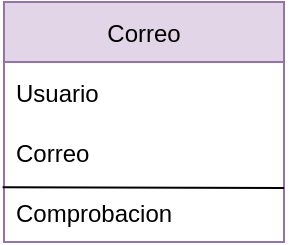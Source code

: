 <mxfile>
    <diagram id="u6xJCvLTN1cw8_Pvf2QA" name="Página-1">
        <mxGraphModel dx="386" dy="389" grid="1" gridSize="10" guides="1" tooltips="1" connect="1" arrows="1" fold="1" page="1" pageScale="1" pageWidth="827" pageHeight="1169" math="0" shadow="0">
            <root>
                <mxCell id="0"/>
                <mxCell id="1" parent="0"/>
                <mxCell id="2" value="Correo" style="swimlane;fontStyle=0;childLayout=stackLayout;horizontal=1;startSize=30;horizontalStack=0;resizeParent=1;resizeParentMax=0;resizeLast=0;collapsible=1;marginBottom=0;fillColor=#e1d5e7;strokeColor=#9673a6;" vertex="1" parent="1">
                    <mxGeometry x="130" y="140" width="140" height="120" as="geometry"/>
                </mxCell>
                <mxCell id="3" value="Usuario" style="text;strokeColor=none;fillColor=none;align=left;verticalAlign=middle;spacingLeft=4;spacingRight=4;overflow=hidden;points=[[0,0.5],[1,0.5]];portConstraint=eastwest;rotatable=0;" vertex="1" parent="2">
                    <mxGeometry y="30" width="140" height="30" as="geometry"/>
                </mxCell>
                <mxCell id="4" value="Correo" style="text;strokeColor=none;fillColor=none;align=left;verticalAlign=middle;spacingLeft=4;spacingRight=4;overflow=hidden;points=[[0,0.5],[1,0.5]];portConstraint=eastwest;rotatable=0;" vertex="1" parent="2">
                    <mxGeometry y="60" width="140" height="30" as="geometry"/>
                </mxCell>
                <mxCell id="5" value="Comprobacion" style="text;strokeColor=none;fillColor=none;align=left;verticalAlign=middle;spacingLeft=4;spacingRight=4;overflow=hidden;points=[[0,0.5],[1,0.5]];portConstraint=eastwest;rotatable=0;" vertex="1" parent="2">
                    <mxGeometry y="90" width="140" height="30" as="geometry"/>
                </mxCell>
                <mxCell id="6" value="" style="endArrow=none;html=1;exitX=-0.005;exitY=0.089;exitDx=0;exitDy=0;exitPerimeter=0;" edge="1" parent="2" source="5">
                    <mxGeometry width="50" height="50" relative="1" as="geometry">
                        <mxPoint x="50" y="90" as="sourcePoint"/>
                        <mxPoint x="140" y="93" as="targetPoint"/>
                    </mxGeometry>
                </mxCell>
            </root>
        </mxGraphModel>
    </diagram>
</mxfile>